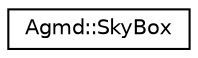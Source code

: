 digraph "Graphical Class Hierarchy"
{
  edge [fontname="Helvetica",fontsize="10",labelfontname="Helvetica",labelfontsize="10"];
  node [fontname="Helvetica",fontsize="10",shape=record];
  rankdir="LR";
  Node1 [label="Agmd::SkyBox",height=0.2,width=0.4,color="black", fillcolor="white", style="filled",URL="$class_agmd_1_1_sky_box.html"];
}
